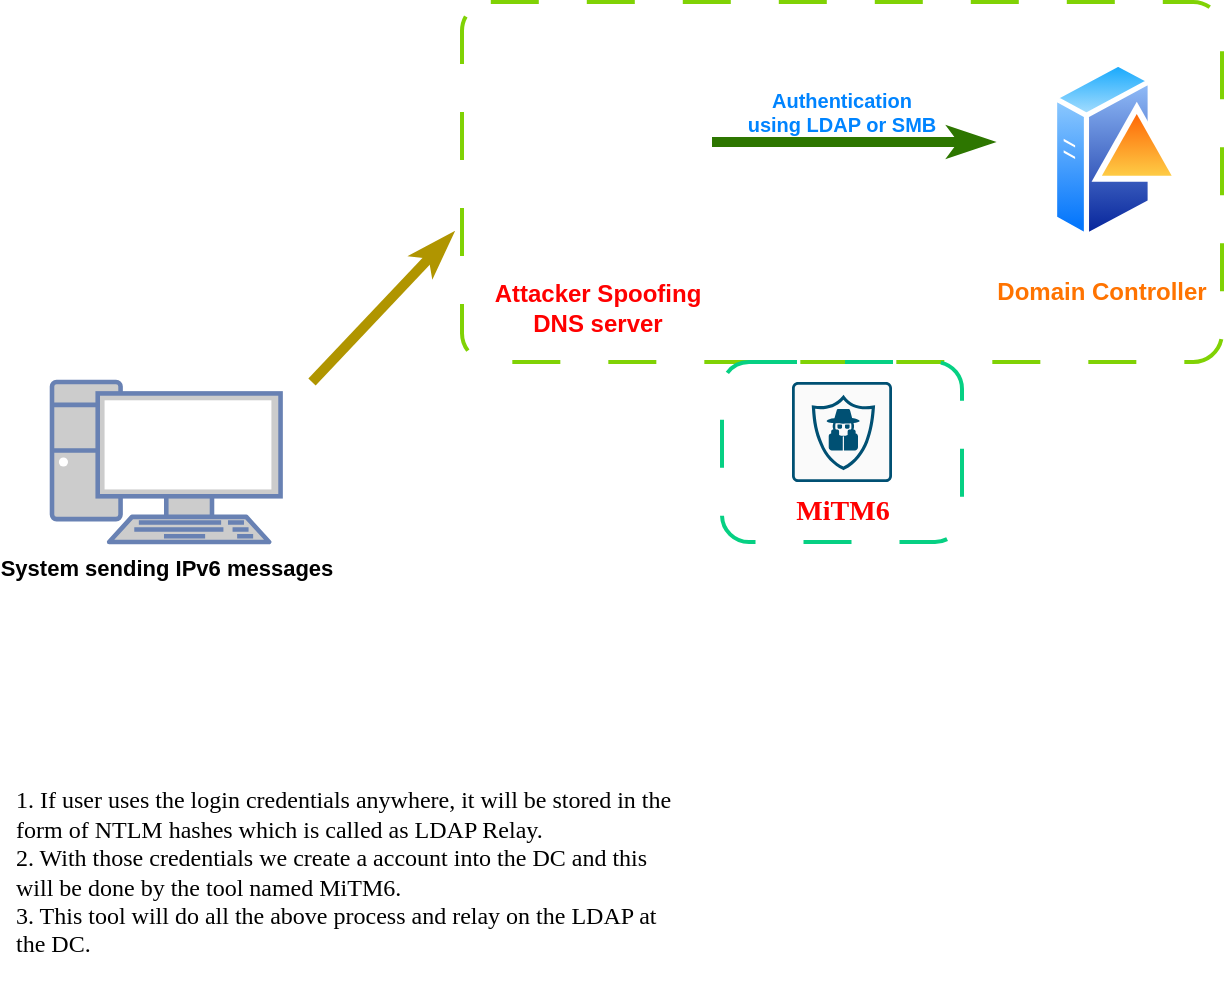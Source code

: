 <mxfile version="21.5.2" type="github">
  <diagram name="Page-1" id="TYEY5Xl-pdU0jA0OsoXZ">
    <mxGraphModel dx="709" dy="826" grid="1" gridSize="10" guides="1" tooltips="1" connect="1" arrows="1" fold="1" page="1" pageScale="1" pageWidth="827" pageHeight="1169" math="0" shadow="0">
      <root>
        <mxCell id="0" />
        <mxCell id="1" parent="0" />
        <mxCell id="I8i-qTSy3NzaDd4TFS07-14" value="" style="rounded=1;whiteSpace=wrap;html=1;fillColor=none;arcSize=8;dashed=1;dashPattern=12 12;strokeColor=#80d204;strokeWidth=2;" vertex="1" parent="1">
          <mxGeometry x="275" y="210" width="380" height="180" as="geometry" />
        </mxCell>
        <mxCell id="I8i-qTSy3NzaDd4TFS07-2" value="System sending IPv6 messages" style="fontColor=#000000;verticalAlign=top;verticalLabelPosition=bottom;labelPosition=center;align=center;html=1;outlineConnect=0;fillColor=#CCCCCC;strokeColor=#6881B3;gradientColor=none;gradientDirection=north;strokeWidth=2;shape=mxgraph.networks.pc;fontSize=11;fontStyle=1;labelBackgroundColor=none;" vertex="1" parent="1">
          <mxGeometry x="70" y="400" width="114.28" height="80" as="geometry" />
        </mxCell>
        <mxCell id="I8i-qTSy3NzaDd4TFS07-3" value="" style="shape=image;html=1;verticalAlign=top;verticalLabelPosition=bottom;labelBackgroundColor=#ffffff;imageAspect=0;aspect=fixed;image=https://cdn2.iconfinder.com/data/icons/whcompare-isometric-web-hosting-servers/50/laptop-with-code-128.png" vertex="1" parent="1">
          <mxGeometry x="270" y="220" width="128" height="128" as="geometry" />
        </mxCell>
        <mxCell id="I8i-qTSy3NzaDd4TFS07-4" value="" style="shape=image;html=1;verticalAlign=top;verticalLabelPosition=bottom;labelBackgroundColor=#ffffff;imageAspect=0;aspect=fixed;image=https://cdn2.iconfinder.com/data/icons/woothemes/PNG/intruder.png" vertex="1" parent="1">
          <mxGeometry x="305" y="255" width="58" height="58" as="geometry" />
        </mxCell>
        <mxCell id="I8i-qTSy3NzaDd4TFS07-5" value="Attacker Spoofing DNS server" style="text;html=1;strokeColor=none;fillColor=none;align=center;verticalAlign=middle;whiteSpace=wrap;rounded=0;fontSize=12;fontStyle=1;fontColor=#ff0000;" vertex="1" parent="1">
          <mxGeometry x="288" y="348" width="110" height="30" as="geometry" />
        </mxCell>
        <mxCell id="I8i-qTSy3NzaDd4TFS07-7" value="" style="endArrow=classicThin;html=1;rounded=1;endFill=1;strokeWidth=5;entryX=0;entryY=0.75;entryDx=0;entryDy=0;fillColor=#e3c800;strokeColor=#B09500;" edge="1" parent="1">
          <mxGeometry width="50" height="50" relative="1" as="geometry">
            <mxPoint x="200" y="400" as="sourcePoint" />
            <mxPoint x="270" y="326" as="targetPoint" />
          </mxGeometry>
        </mxCell>
        <mxCell id="I8i-qTSy3NzaDd4TFS07-8" value="" style="image;aspect=fixed;perimeter=ellipsePerimeter;html=1;align=center;shadow=0;dashed=0;spacingTop=3;image=img/lib/active_directory/domain_controller.svg;" vertex="1" parent="1">
          <mxGeometry x="570" y="237.57" width="65" height="92.86" as="geometry" />
        </mxCell>
        <mxCell id="I8i-qTSy3NzaDd4TFS07-10" value="" style="endArrow=classicThin;html=1;rounded=1;endFill=1;strokeWidth=5;fillColor=#60a917;strokeColor=#2D7600;" edge="1" parent="1">
          <mxGeometry width="50" height="50" relative="1" as="geometry">
            <mxPoint x="400" y="280" as="sourcePoint" />
            <mxPoint x="540" y="280" as="targetPoint" />
          </mxGeometry>
        </mxCell>
        <mxCell id="I8i-qTSy3NzaDd4TFS07-11" value="Domain Controller" style="text;html=1;strokeColor=none;fillColor=none;align=center;verticalAlign=middle;whiteSpace=wrap;rounded=0;fontSize=12;fontStyle=1;fontColor=#ff7300;" vertex="1" parent="1">
          <mxGeometry x="540" y="340" width="110" height="30" as="geometry" />
        </mxCell>
        <mxCell id="I8i-qTSy3NzaDd4TFS07-12" value="Authentication&lt;br&gt;using LDAP or SMB" style="text;html=1;strokeColor=none;fillColor=none;align=center;verticalAlign=middle;whiteSpace=wrap;rounded=0;fontSize=10;fontStyle=1;fontColor=#0084ff;" vertex="1" parent="1">
          <mxGeometry x="410" y="250" width="110" height="30" as="geometry" />
        </mxCell>
        <mxCell id="I8i-qTSy3NzaDd4TFS07-13" value="1. If user uses the login credentials anywhere, it will be stored in the form of NTLM hashes which is called as LDAP Relay.&lt;br style=&quot;font-size: 12px;&quot;&gt;2. With those credentials we create a account into the DC and this will be done by the tool named MiTM6.&lt;br style=&quot;font-size: 12px;&quot;&gt;3. This tool will do all the above process and relay on the LDAP at the DC." style="text;html=1;strokeColor=none;fillColor=none;align=left;verticalAlign=middle;whiteSpace=wrap;rounded=0;fontSize=12;fontStyle=0;fontColor=#000000;spacing=2;spacingTop=0;spacingBottom=0;spacingLeft=0;fontFamily=Verdana;" vertex="1" parent="1">
          <mxGeometry x="50" y="585" width="330" height="120" as="geometry" />
        </mxCell>
        <mxCell id="I8i-qTSy3NzaDd4TFS07-17" value="MiTM6" style="sketch=0;points=[[0.015,0.015,0],[0.985,0.015,0],[0.985,0.985,0],[0.015,0.985,0],[0.25,0,0],[0.5,0,0],[0.75,0,0],[1,0.25,0],[1,0.5,0],[1,0.75,0],[0.75,1,0],[0.5,1,0],[0.25,1,0],[0,0.75,0],[0,0.5,0],[0,0.25,0]];verticalLabelPosition=bottom;html=1;verticalAlign=top;aspect=fixed;align=center;pointerEvents=1;shape=mxgraph.cisco19.rect;prIcon=next_generation_intrusion_prevention_system;fillColor=#FAFAFA;strokeColor=#005073;fontFamily=Georgia;fontStyle=1;fontSize=14;fontColor=#FF0000;" vertex="1" parent="1">
          <mxGeometry x="440" y="400" width="50" height="50" as="geometry" />
        </mxCell>
        <mxCell id="I8i-qTSy3NzaDd4TFS07-18" value="" style="rounded=1;whiteSpace=wrap;html=1;fillColor=none;dashed=1;dashPattern=12 12;strokeColor=#06d083;strokeWidth=2;" vertex="1" parent="1">
          <mxGeometry x="405" y="390" width="120" height="90" as="geometry" />
        </mxCell>
      </root>
    </mxGraphModel>
  </diagram>
</mxfile>
